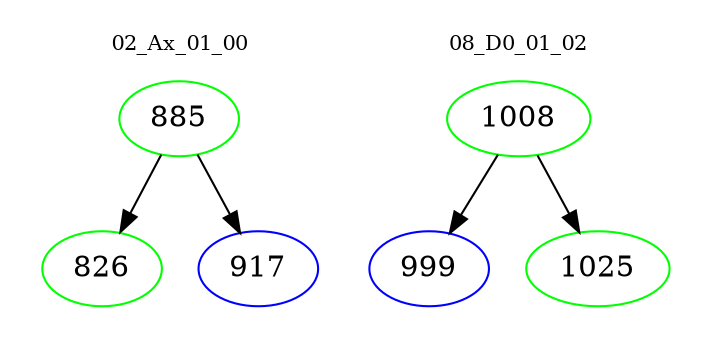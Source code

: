 digraph{
subgraph cluster_0 {
color = white
label = "02_Ax_01_00";
fontsize=10;
T0_885 [label="885", color="green"]
T0_885 -> T0_826 [color="black"]
T0_826 [label="826", color="green"]
T0_885 -> T0_917 [color="black"]
T0_917 [label="917", color="blue"]
}
subgraph cluster_1 {
color = white
label = "08_D0_01_02";
fontsize=10;
T1_1008 [label="1008", color="green"]
T1_1008 -> T1_999 [color="black"]
T1_999 [label="999", color="blue"]
T1_1008 -> T1_1025 [color="black"]
T1_1025 [label="1025", color="green"]
}
}

